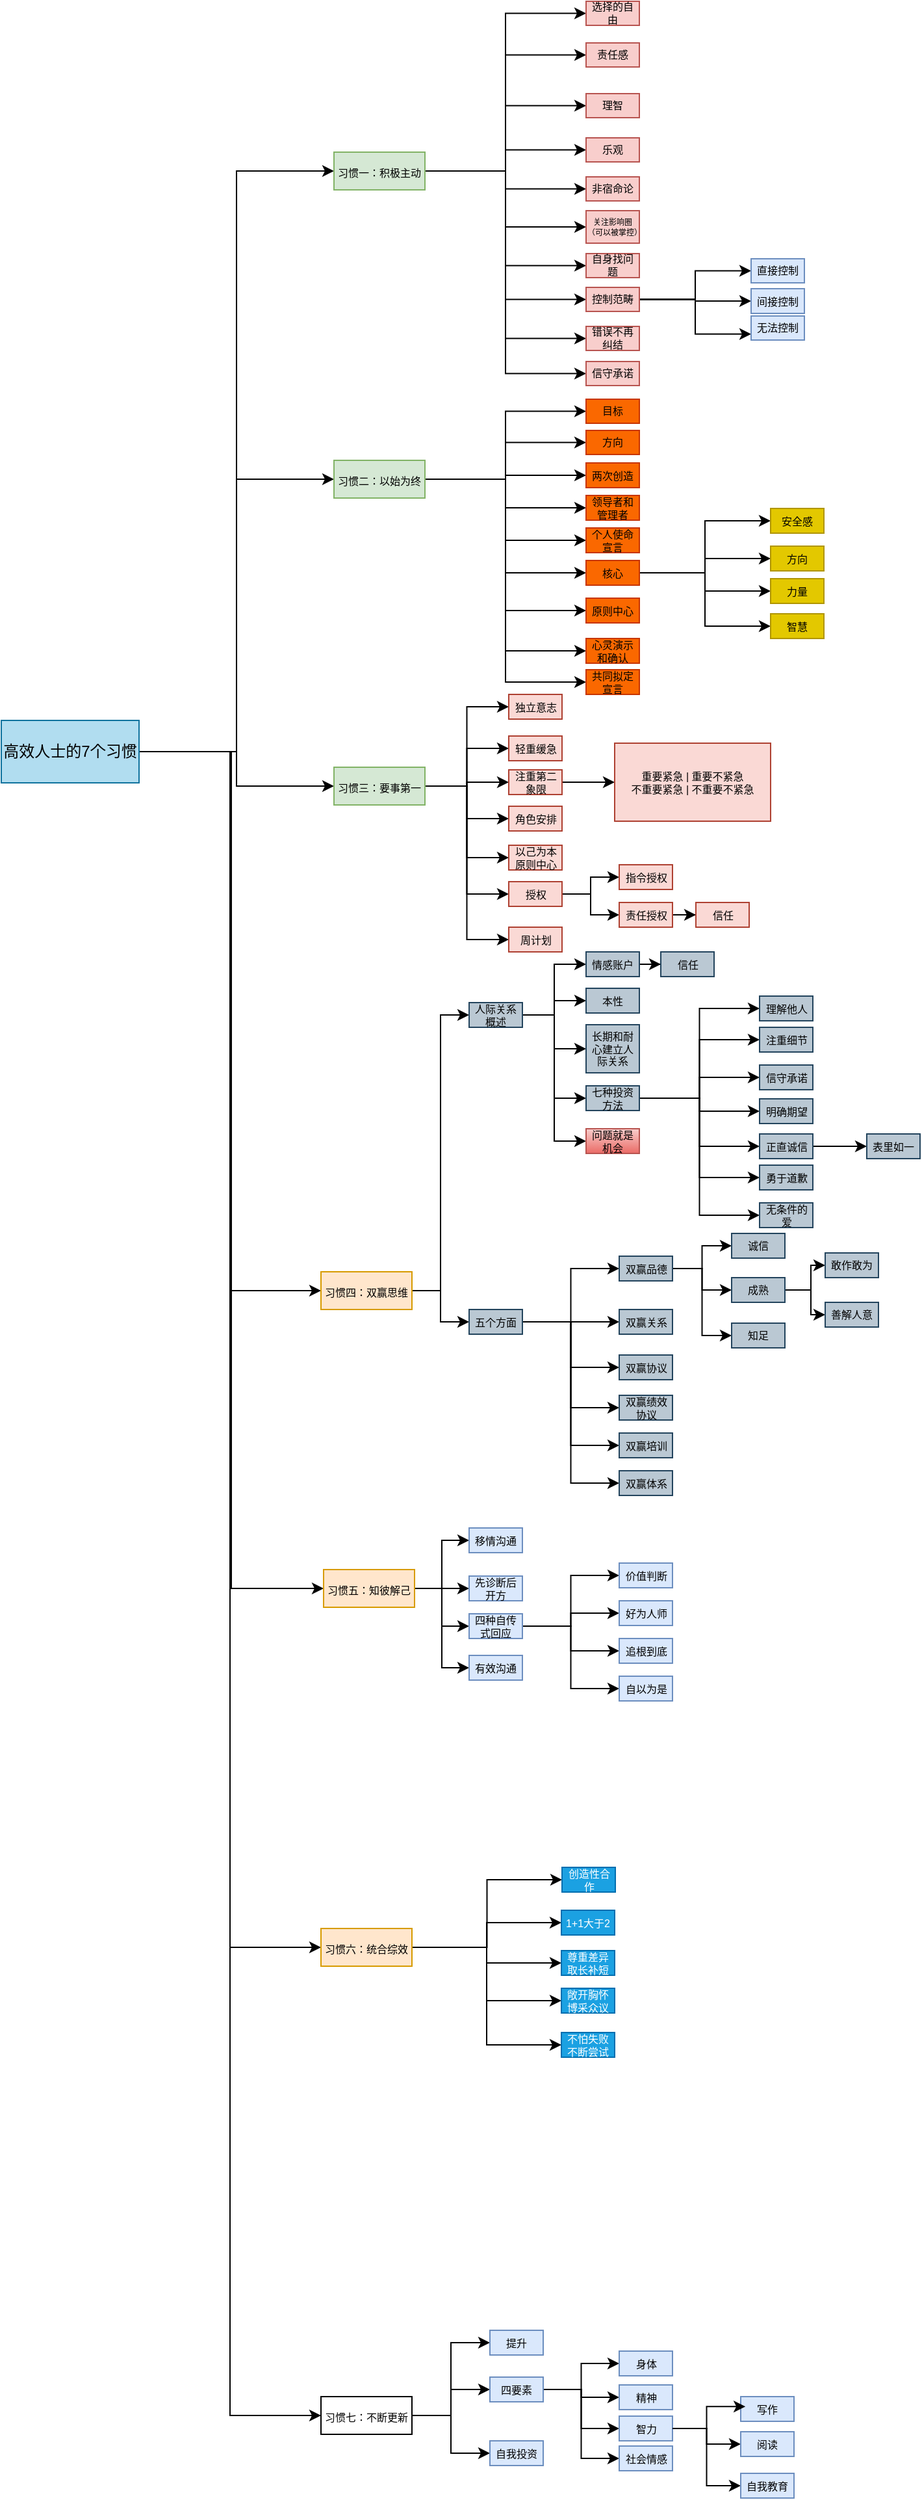 <mxfile border="50" scale="3" compressed="false" locked="false" version="26.0.4">
  <diagram name="Blank" id="YmL12bMKpDGza6XwsDPr">
    <mxGraphModel dx="1083" dy="755" grid="0" gridSize="10" guides="1" tooltips="1" connect="1" arrows="1" fold="1" page="0" pageScale="1" pageWidth="827" pageHeight="1169" background="none" math="1" shadow="0">
      <root>
        <mxCell id="X5NqExCQtvZxIxQ7pmgY-0" />
        <mxCell id="1" parent="X5NqExCQtvZxIxQ7pmgY-0" />
        <mxCell id="9J5O1KdrvS_7y9gN0SCT-68" style="edgeStyle=orthogonalEdgeStyle;rounded=0;orthogonalLoop=1;jettySize=auto;html=1;entryX=0;entryY=0.5;entryDx=0;entryDy=0;" parent="1" source="hY0gA2xcznP3lPXLT_NU-1" target="hY0gA2xcznP3lPXLT_NU-2" edge="1">
          <mxGeometry relative="1" as="geometry" />
        </mxCell>
        <mxCell id="9J5O1KdrvS_7y9gN0SCT-69" style="edgeStyle=orthogonalEdgeStyle;rounded=0;orthogonalLoop=1;jettySize=auto;html=1;entryX=0;entryY=0.5;entryDx=0;entryDy=0;" parent="1" source="hY0gA2xcznP3lPXLT_NU-1" target="hY0gA2xcznP3lPXLT_NU-4" edge="1">
          <mxGeometry relative="1" as="geometry" />
        </mxCell>
        <mxCell id="9J5O1KdrvS_7y9gN0SCT-70" style="edgeStyle=orthogonalEdgeStyle;rounded=0;orthogonalLoop=1;jettySize=auto;html=1;" parent="1" source="hY0gA2xcznP3lPXLT_NU-1" target="hY0gA2xcznP3lPXLT_NU-6" edge="1">
          <mxGeometry relative="1" as="geometry" />
        </mxCell>
        <mxCell id="9J5O1KdrvS_7y9gN0SCT-71" style="edgeStyle=orthogonalEdgeStyle;rounded=0;orthogonalLoop=1;jettySize=auto;html=1;entryX=0;entryY=0.5;entryDx=0;entryDy=0;" parent="1" source="hY0gA2xcznP3lPXLT_NU-1" target="hY0gA2xcznP3lPXLT_NU-8" edge="1">
          <mxGeometry relative="1" as="geometry" />
        </mxCell>
        <mxCell id="9J5O1KdrvS_7y9gN0SCT-72" style="edgeStyle=orthogonalEdgeStyle;rounded=0;orthogonalLoop=1;jettySize=auto;html=1;entryX=0;entryY=0.5;entryDx=0;entryDy=0;" parent="1" source="hY0gA2xcznP3lPXLT_NU-1" target="hY0gA2xcznP3lPXLT_NU-9" edge="1">
          <mxGeometry relative="1" as="geometry" />
        </mxCell>
        <mxCell id="9J5O1KdrvS_7y9gN0SCT-73" style="edgeStyle=orthogonalEdgeStyle;rounded=0;orthogonalLoop=1;jettySize=auto;html=1;entryX=0;entryY=0.5;entryDx=0;entryDy=0;" parent="1" source="hY0gA2xcznP3lPXLT_NU-1" target="hY0gA2xcznP3lPXLT_NU-10" edge="1">
          <mxGeometry relative="1" as="geometry" />
        </mxCell>
        <mxCell id="9J5O1KdrvS_7y9gN0SCT-74" style="edgeStyle=orthogonalEdgeStyle;rounded=0;orthogonalLoop=1;jettySize=auto;html=1;entryX=0;entryY=0.5;entryDx=0;entryDy=0;" parent="1" source="hY0gA2xcznP3lPXLT_NU-1" target="hY0gA2xcznP3lPXLT_NU-11" edge="1">
          <mxGeometry relative="1" as="geometry" />
        </mxCell>
        <mxCell id="hY0gA2xcznP3lPXLT_NU-1" value="高效人士的7个习惯" style="rounded=0;whiteSpace=wrap;html=1;fillColor=#b1ddf0;strokeColor=#10739e;" parent="1" vertex="1">
          <mxGeometry x="-67" y="206" width="106" height="48" as="geometry" />
        </mxCell>
        <mxCell id="9J5O1KdrvS_7y9gN0SCT-59" style="edgeStyle=orthogonalEdgeStyle;rounded=0;orthogonalLoop=1;jettySize=auto;html=1;entryX=0;entryY=0.5;entryDx=0;entryDy=0;" parent="1" source="hY0gA2xcznP3lPXLT_NU-2" target="9J5O1KdrvS_7y9gN0SCT-3" edge="1">
          <mxGeometry relative="1" as="geometry" />
        </mxCell>
        <mxCell id="9J5O1KdrvS_7y9gN0SCT-60" style="edgeStyle=orthogonalEdgeStyle;rounded=0;orthogonalLoop=1;jettySize=auto;html=1;entryX=0;entryY=0.5;entryDx=0;entryDy=0;" parent="1" source="hY0gA2xcznP3lPXLT_NU-2" target="9J5O1KdrvS_7y9gN0SCT-6" edge="1">
          <mxGeometry relative="1" as="geometry" />
        </mxCell>
        <mxCell id="9J5O1KdrvS_7y9gN0SCT-61" style="edgeStyle=orthogonalEdgeStyle;rounded=0;orthogonalLoop=1;jettySize=auto;html=1;entryX=0;entryY=0.5;entryDx=0;entryDy=0;" parent="1" source="hY0gA2xcznP3lPXLT_NU-2" target="9J5O1KdrvS_7y9gN0SCT-8" edge="1">
          <mxGeometry relative="1" as="geometry" />
        </mxCell>
        <mxCell id="9J5O1KdrvS_7y9gN0SCT-62" style="edgeStyle=orthogonalEdgeStyle;rounded=0;orthogonalLoop=1;jettySize=auto;html=1;entryX=0;entryY=0.5;entryDx=0;entryDy=0;" parent="1" source="hY0gA2xcznP3lPXLT_NU-2" target="9J5O1KdrvS_7y9gN0SCT-10" edge="1">
          <mxGeometry relative="1" as="geometry" />
        </mxCell>
        <mxCell id="9J5O1KdrvS_7y9gN0SCT-63" style="edgeStyle=orthogonalEdgeStyle;rounded=0;orthogonalLoop=1;jettySize=auto;html=1;entryX=0;entryY=0.5;entryDx=0;entryDy=0;" parent="1" source="hY0gA2xcznP3lPXLT_NU-2" target="9J5O1KdrvS_7y9gN0SCT-12" edge="1">
          <mxGeometry relative="1" as="geometry" />
        </mxCell>
        <mxCell id="9J5O1KdrvS_7y9gN0SCT-64" style="edgeStyle=orthogonalEdgeStyle;rounded=0;orthogonalLoop=1;jettySize=auto;html=1;entryX=0;entryY=0.5;entryDx=0;entryDy=0;" parent="1" source="hY0gA2xcznP3lPXLT_NU-2" target="9J5O1KdrvS_7y9gN0SCT-14" edge="1">
          <mxGeometry relative="1" as="geometry" />
        </mxCell>
        <mxCell id="9J5O1KdrvS_7y9gN0SCT-65" style="edgeStyle=orthogonalEdgeStyle;rounded=0;orthogonalLoop=1;jettySize=auto;html=1;entryX=0;entryY=0.5;entryDx=0;entryDy=0;" parent="1" source="hY0gA2xcznP3lPXLT_NU-2" target="9J5O1KdrvS_7y9gN0SCT-18" edge="1">
          <mxGeometry relative="1" as="geometry" />
        </mxCell>
        <mxCell id="9J5O1KdrvS_7y9gN0SCT-66" style="edgeStyle=orthogonalEdgeStyle;rounded=0;orthogonalLoop=1;jettySize=auto;html=1;entryX=0;entryY=0.5;entryDx=0;entryDy=0;" parent="1" source="hY0gA2xcznP3lPXLT_NU-2" target="9J5O1KdrvS_7y9gN0SCT-26" edge="1">
          <mxGeometry relative="1" as="geometry" />
        </mxCell>
        <mxCell id="9J5O1KdrvS_7y9gN0SCT-67" style="edgeStyle=orthogonalEdgeStyle;rounded=0;orthogonalLoop=1;jettySize=auto;html=1;entryX=0;entryY=0.5;entryDx=0;entryDy=0;" parent="1" source="hY0gA2xcznP3lPXLT_NU-2" target="9J5O1KdrvS_7y9gN0SCT-28" edge="1">
          <mxGeometry relative="1" as="geometry" />
        </mxCell>
        <mxCell id="9J5O1KdrvS_7y9gN0SCT-89" style="edgeStyle=orthogonalEdgeStyle;rounded=0;orthogonalLoop=1;jettySize=auto;html=1;entryX=0;entryY=0.5;entryDx=0;entryDy=0;" parent="1" source="hY0gA2xcznP3lPXLT_NU-2" target="9J5O1KdrvS_7y9gN0SCT-16" edge="1">
          <mxGeometry relative="1" as="geometry" />
        </mxCell>
        <mxCell id="hY0gA2xcznP3lPXLT_NU-2" value="&lt;font style=&quot;font-size: 8px;&quot;&gt;习惯一：积极主动&lt;/font&gt;" style="rounded=0;whiteSpace=wrap;html=1;fillColor=#d5e8d4;strokeColor=#82b366;" parent="1" vertex="1">
          <mxGeometry x="189" y="-231" width="70" height="29" as="geometry" />
        </mxCell>
        <mxCell id="9J5O1KdrvS_7y9gN0SCT-76" style="edgeStyle=orthogonalEdgeStyle;rounded=0;orthogonalLoop=1;jettySize=auto;html=1;entryX=0;entryY=0.5;entryDx=0;entryDy=0;" parent="1" source="hY0gA2xcznP3lPXLT_NU-4" target="9J5O1KdrvS_7y9gN0SCT-30" edge="1">
          <mxGeometry relative="1" as="geometry" />
        </mxCell>
        <mxCell id="9J5O1KdrvS_7y9gN0SCT-77" style="edgeStyle=orthogonalEdgeStyle;rounded=0;orthogonalLoop=1;jettySize=auto;html=1;entryX=0;entryY=0.5;entryDx=0;entryDy=0;" parent="1" source="hY0gA2xcznP3lPXLT_NU-4" target="9J5O1KdrvS_7y9gN0SCT-34" edge="1">
          <mxGeometry relative="1" as="geometry" />
        </mxCell>
        <mxCell id="9J5O1KdrvS_7y9gN0SCT-78" style="edgeStyle=orthogonalEdgeStyle;rounded=0;orthogonalLoop=1;jettySize=auto;html=1;entryX=0;entryY=0.5;entryDx=0;entryDy=0;" parent="1" source="hY0gA2xcznP3lPXLT_NU-4" target="9J5O1KdrvS_7y9gN0SCT-36" edge="1">
          <mxGeometry relative="1" as="geometry" />
        </mxCell>
        <mxCell id="9J5O1KdrvS_7y9gN0SCT-79" style="edgeStyle=orthogonalEdgeStyle;rounded=0;orthogonalLoop=1;jettySize=auto;html=1;entryX=0;entryY=0.5;entryDx=0;entryDy=0;" parent="1" source="hY0gA2xcznP3lPXLT_NU-4" target="9J5O1KdrvS_7y9gN0SCT-37" edge="1">
          <mxGeometry relative="1" as="geometry" />
        </mxCell>
        <mxCell id="9J5O1KdrvS_7y9gN0SCT-80" style="edgeStyle=orthogonalEdgeStyle;rounded=0;orthogonalLoop=1;jettySize=auto;html=1;entryX=0;entryY=0.5;entryDx=0;entryDy=0;" parent="1" source="hY0gA2xcznP3lPXLT_NU-4" target="9J5O1KdrvS_7y9gN0SCT-38" edge="1">
          <mxGeometry relative="1" as="geometry" />
        </mxCell>
        <mxCell id="9J5O1KdrvS_7y9gN0SCT-81" style="edgeStyle=orthogonalEdgeStyle;rounded=0;orthogonalLoop=1;jettySize=auto;html=1;entryX=0;entryY=0.5;entryDx=0;entryDy=0;" parent="1" source="hY0gA2xcznP3lPXLT_NU-4" target="9J5O1KdrvS_7y9gN0SCT-39" edge="1">
          <mxGeometry relative="1" as="geometry" />
        </mxCell>
        <mxCell id="9J5O1KdrvS_7y9gN0SCT-83" style="edgeStyle=orthogonalEdgeStyle;rounded=0;orthogonalLoop=1;jettySize=auto;html=1;entryX=0;entryY=0.5;entryDx=0;entryDy=0;" parent="1" source="hY0gA2xcznP3lPXLT_NU-4" target="9J5O1KdrvS_7y9gN0SCT-82" edge="1">
          <mxGeometry relative="1" as="geometry" />
        </mxCell>
        <mxCell id="9J5O1KdrvS_7y9gN0SCT-85" style="edgeStyle=orthogonalEdgeStyle;rounded=0;orthogonalLoop=1;jettySize=auto;html=1;entryX=0;entryY=0.5;entryDx=0;entryDy=0;" parent="1" source="hY0gA2xcznP3lPXLT_NU-4" target="9J5O1KdrvS_7y9gN0SCT-84" edge="1">
          <mxGeometry relative="1" as="geometry" />
        </mxCell>
        <mxCell id="9J5O1KdrvS_7y9gN0SCT-87" style="edgeStyle=orthogonalEdgeStyle;rounded=0;orthogonalLoop=1;jettySize=auto;html=1;entryX=0;entryY=0.5;entryDx=0;entryDy=0;" parent="1" source="hY0gA2xcznP3lPXLT_NU-4" target="9J5O1KdrvS_7y9gN0SCT-86" edge="1">
          <mxGeometry relative="1" as="geometry" />
        </mxCell>
        <mxCell id="hY0gA2xcznP3lPXLT_NU-4" value="&lt;font style=&quot;font-size: 8px;&quot;&gt;习惯二：以始为终&lt;/font&gt;" style="rounded=0;whiteSpace=wrap;html=1;fillColor=#d5e8d4;strokeColor=#82b366;" parent="1" vertex="1">
          <mxGeometry x="189" y="6" width="70" height="29" as="geometry" />
        </mxCell>
        <mxCell id="9J5O1KdrvS_7y9gN0SCT-93" style="edgeStyle=orthogonalEdgeStyle;rounded=0;orthogonalLoop=1;jettySize=auto;html=1;entryX=0;entryY=0.5;entryDx=0;entryDy=0;" parent="1" source="hY0gA2xcznP3lPXLT_NU-6" target="9J5O1KdrvS_7y9gN0SCT-91" edge="1">
          <mxGeometry relative="1" as="geometry" />
        </mxCell>
        <mxCell id="9J5O1KdrvS_7y9gN0SCT-96" style="edgeStyle=orthogonalEdgeStyle;rounded=0;orthogonalLoop=1;jettySize=auto;html=1;entryX=0;entryY=0.5;entryDx=0;entryDy=0;" parent="1" source="hY0gA2xcznP3lPXLT_NU-6" target="9J5O1KdrvS_7y9gN0SCT-95" edge="1">
          <mxGeometry relative="1" as="geometry" />
        </mxCell>
        <mxCell id="9J5O1KdrvS_7y9gN0SCT-97" style="edgeStyle=orthogonalEdgeStyle;rounded=0;orthogonalLoop=1;jettySize=auto;html=1;entryX=0;entryY=0.5;entryDx=0;entryDy=0;" parent="1" source="hY0gA2xcznP3lPXLT_NU-6" target="9J5O1KdrvS_7y9gN0SCT-94" edge="1">
          <mxGeometry relative="1" as="geometry" />
        </mxCell>
        <mxCell id="9J5O1KdrvS_7y9gN0SCT-99" style="edgeStyle=orthogonalEdgeStyle;rounded=0;orthogonalLoop=1;jettySize=auto;html=1;entryX=0;entryY=0.5;entryDx=0;entryDy=0;" parent="1" source="hY0gA2xcznP3lPXLT_NU-6" target="9J5O1KdrvS_7y9gN0SCT-90" edge="1">
          <mxGeometry relative="1" as="geometry" />
        </mxCell>
        <mxCell id="9J5O1KdrvS_7y9gN0SCT-103" style="edgeStyle=orthogonalEdgeStyle;rounded=0;orthogonalLoop=1;jettySize=auto;html=1;entryX=0;entryY=0.5;entryDx=0;entryDy=0;" parent="1" source="hY0gA2xcznP3lPXLT_NU-6" target="9J5O1KdrvS_7y9gN0SCT-102" edge="1">
          <mxGeometry relative="1" as="geometry" />
        </mxCell>
        <mxCell id="9J5O1KdrvS_7y9gN0SCT-105" style="edgeStyle=orthogonalEdgeStyle;rounded=0;orthogonalLoop=1;jettySize=auto;html=1;entryX=0;entryY=0.5;entryDx=0;entryDy=0;" parent="1" source="hY0gA2xcznP3lPXLT_NU-6" target="9J5O1KdrvS_7y9gN0SCT-104" edge="1">
          <mxGeometry relative="1" as="geometry" />
        </mxCell>
        <mxCell id="9J5O1KdrvS_7y9gN0SCT-113" style="edgeStyle=orthogonalEdgeStyle;rounded=0;orthogonalLoop=1;jettySize=auto;html=1;entryX=0;entryY=0.5;entryDx=0;entryDy=0;" parent="1" source="hY0gA2xcznP3lPXLT_NU-6" target="9J5O1KdrvS_7y9gN0SCT-112" edge="1">
          <mxGeometry relative="1" as="geometry" />
        </mxCell>
        <mxCell id="hY0gA2xcznP3lPXLT_NU-6" value="&lt;font style=&quot;font-size: 8px;&quot;&gt;习惯三：要事第一&lt;/font&gt;" style="rounded=0;whiteSpace=wrap;html=1;fillColor=#d5e8d4;strokeColor=#82b366;" parent="1" vertex="1">
          <mxGeometry x="189" y="242" width="70" height="29" as="geometry" />
        </mxCell>
        <mxCell id="9J5O1KdrvS_7y9gN0SCT-118" style="edgeStyle=orthogonalEdgeStyle;rounded=0;orthogonalLoop=1;jettySize=auto;html=1;entryX=0;entryY=0.5;entryDx=0;entryDy=0;exitX=1;exitY=0.5;exitDx=0;exitDy=0;" parent="1" source="9J5O1KdrvS_7y9gN0SCT-142" target="9J5O1KdrvS_7y9gN0SCT-114" edge="1">
          <mxGeometry relative="1" as="geometry" />
        </mxCell>
        <mxCell id="9J5O1KdrvS_7y9gN0SCT-119" style="edgeStyle=orthogonalEdgeStyle;rounded=0;orthogonalLoop=1;jettySize=auto;html=1;" parent="1" source="9J5O1KdrvS_7y9gN0SCT-142" target="9J5O1KdrvS_7y9gN0SCT-116" edge="1">
          <mxGeometry relative="1" as="geometry" />
        </mxCell>
        <mxCell id="9J5O1KdrvS_7y9gN0SCT-123" style="edgeStyle=orthogonalEdgeStyle;rounded=0;orthogonalLoop=1;jettySize=auto;html=1;exitX=1;exitY=0.5;exitDx=0;exitDy=0;" parent="1" source="9J5O1KdrvS_7y9gN0SCT-142" target="9J5O1KdrvS_7y9gN0SCT-122" edge="1">
          <mxGeometry relative="1" as="geometry" />
        </mxCell>
        <mxCell id="9J5O1KdrvS_7y9gN0SCT-125" style="edgeStyle=orthogonalEdgeStyle;rounded=0;orthogonalLoop=1;jettySize=auto;html=1;entryX=0;entryY=0.5;entryDx=0;entryDy=0;" parent="1" source="9J5O1KdrvS_7y9gN0SCT-142" target="9J5O1KdrvS_7y9gN0SCT-124" edge="1">
          <mxGeometry relative="1" as="geometry" />
        </mxCell>
        <mxCell id="9J5O1KdrvS_7y9gN0SCT-143" style="edgeStyle=orthogonalEdgeStyle;rounded=0;orthogonalLoop=1;jettySize=auto;html=1;entryX=0;entryY=0.5;entryDx=0;entryDy=0;" parent="1" source="hY0gA2xcznP3lPXLT_NU-8" target="9J5O1KdrvS_7y9gN0SCT-142" edge="1">
          <mxGeometry relative="1" as="geometry" />
        </mxCell>
        <mxCell id="9J5O1KdrvS_7y9gN0SCT-153" style="edgeStyle=orthogonalEdgeStyle;rounded=0;orthogonalLoop=1;jettySize=auto;html=1;" parent="1" source="hY0gA2xcznP3lPXLT_NU-8" target="9J5O1KdrvS_7y9gN0SCT-151" edge="1">
          <mxGeometry relative="1" as="geometry" />
        </mxCell>
        <mxCell id="hY0gA2xcznP3lPXLT_NU-8" value="&lt;font style=&quot;font-size: 8px;&quot;&gt;习惯四：双赢思维&lt;/font&gt;" style="rounded=0;whiteSpace=wrap;html=1;fillColor=#ffe6cc;strokeColor=#d79b00;" parent="1" vertex="1">
          <mxGeometry x="179" y="630" width="70" height="29" as="geometry" />
        </mxCell>
        <mxCell id="eB3ZfL70rU7U1Z9CnF9W-12" style="edgeStyle=orthogonalEdgeStyle;rounded=0;orthogonalLoop=1;jettySize=auto;html=1;entryX=0;entryY=0.5;entryDx=0;entryDy=0;" parent="1" source="hY0gA2xcznP3lPXLT_NU-9" target="eB3ZfL70rU7U1Z9CnF9W-1" edge="1">
          <mxGeometry relative="1" as="geometry" />
        </mxCell>
        <mxCell id="eB3ZfL70rU7U1Z9CnF9W-13" style="edgeStyle=orthogonalEdgeStyle;rounded=0;orthogonalLoop=1;jettySize=auto;html=1;entryX=0;entryY=0.5;entryDx=0;entryDy=0;" parent="1" source="hY0gA2xcznP3lPXLT_NU-9" target="eB3ZfL70rU7U1Z9CnF9W-2" edge="1">
          <mxGeometry relative="1" as="geometry" />
        </mxCell>
        <mxCell id="eB3ZfL70rU7U1Z9CnF9W-14" style="edgeStyle=orthogonalEdgeStyle;rounded=0;orthogonalLoop=1;jettySize=auto;html=1;entryX=0;entryY=0.5;entryDx=0;entryDy=0;" parent="1" source="hY0gA2xcznP3lPXLT_NU-9" target="eB3ZfL70rU7U1Z9CnF9W-3" edge="1">
          <mxGeometry relative="1" as="geometry" />
        </mxCell>
        <mxCell id="eB3ZfL70rU7U1Z9CnF9W-16" style="edgeStyle=orthogonalEdgeStyle;rounded=0;orthogonalLoop=1;jettySize=auto;html=1;entryX=0;entryY=0.5;entryDx=0;entryDy=0;" parent="1" source="hY0gA2xcznP3lPXLT_NU-9" target="eB3ZfL70rU7U1Z9CnF9W-15" edge="1">
          <mxGeometry relative="1" as="geometry" />
        </mxCell>
        <mxCell id="hY0gA2xcznP3lPXLT_NU-9" value="&lt;font style=&quot;font-size: 8px;&quot;&gt;习惯五：知彼解己&lt;/font&gt;" style="rounded=0;whiteSpace=wrap;html=1;fillColor=#ffe6cc;strokeColor=#d79b00;" parent="1" vertex="1">
          <mxGeometry x="181" y="859" width="70" height="29" as="geometry" />
        </mxCell>
        <mxCell id="8Q0vuXe4bYRWaap2WOF6-2" style="edgeStyle=orthogonalEdgeStyle;rounded=0;orthogonalLoop=1;jettySize=auto;html=1;entryX=0;entryY=0.5;entryDx=0;entryDy=0;" parent="1" source="hY0gA2xcznP3lPXLT_NU-10" target="eB3ZfL70rU7U1Z9CnF9W-18" edge="1">
          <mxGeometry relative="1" as="geometry" />
        </mxCell>
        <mxCell id="8Q0vuXe4bYRWaap2WOF6-3" style="edgeStyle=orthogonalEdgeStyle;rounded=0;orthogonalLoop=1;jettySize=auto;html=1;entryX=0;entryY=0.5;entryDx=0;entryDy=0;" parent="1" source="hY0gA2xcznP3lPXLT_NU-10" target="eB3ZfL70rU7U1Z9CnF9W-19" edge="1">
          <mxGeometry relative="1" as="geometry" />
        </mxCell>
        <mxCell id="8Q0vuXe4bYRWaap2WOF6-4" style="edgeStyle=orthogonalEdgeStyle;rounded=0;orthogonalLoop=1;jettySize=auto;html=1;entryX=0;entryY=0.5;entryDx=0;entryDy=0;" parent="1" source="hY0gA2xcznP3lPXLT_NU-10" target="eB3ZfL70rU7U1Z9CnF9W-20" edge="1">
          <mxGeometry relative="1" as="geometry" />
        </mxCell>
        <mxCell id="8Q0vuXe4bYRWaap2WOF6-5" style="edgeStyle=orthogonalEdgeStyle;rounded=0;orthogonalLoop=1;jettySize=auto;html=1;entryX=0;entryY=0.5;entryDx=0;entryDy=0;" parent="1" source="hY0gA2xcznP3lPXLT_NU-10" target="eB3ZfL70rU7U1Z9CnF9W-21" edge="1">
          <mxGeometry relative="1" as="geometry" />
        </mxCell>
        <mxCell id="8Q0vuXe4bYRWaap2WOF6-6" style="edgeStyle=orthogonalEdgeStyle;rounded=0;orthogonalLoop=1;jettySize=auto;html=1;entryX=0;entryY=0.5;entryDx=0;entryDy=0;" parent="1" source="hY0gA2xcznP3lPXLT_NU-10" target="eB3ZfL70rU7U1Z9CnF9W-17" edge="1">
          <mxGeometry relative="1" as="geometry" />
        </mxCell>
        <mxCell id="hY0gA2xcznP3lPXLT_NU-10" value="&lt;font style=&quot;font-size: 8px;&quot;&gt;习惯六：统合综效&lt;/font&gt;" style="rounded=0;whiteSpace=wrap;html=1;fillColor=#ffe6cc;strokeColor=#d79b00;" parent="1" vertex="1">
          <mxGeometry x="179" y="1135" width="70" height="29" as="geometry" />
        </mxCell>
        <mxCell id="5jt3ywFmo1zjkszmbFwB-15" style="edgeStyle=orthogonalEdgeStyle;rounded=0;orthogonalLoop=1;jettySize=auto;html=1;entryX=0;entryY=0.5;entryDx=0;entryDy=0;" edge="1" parent="1" source="hY0gA2xcznP3lPXLT_NU-11" target="5jt3ywFmo1zjkszmbFwB-1">
          <mxGeometry relative="1" as="geometry" />
        </mxCell>
        <mxCell id="5jt3ywFmo1zjkszmbFwB-17" style="edgeStyle=orthogonalEdgeStyle;rounded=0;orthogonalLoop=1;jettySize=auto;html=1;" edge="1" parent="1" source="hY0gA2xcznP3lPXLT_NU-11" target="5jt3ywFmo1zjkszmbFwB-2">
          <mxGeometry relative="1" as="geometry" />
        </mxCell>
        <mxCell id="5jt3ywFmo1zjkszmbFwB-19" style="edgeStyle=orthogonalEdgeStyle;rounded=0;orthogonalLoop=1;jettySize=auto;html=1;entryX=0;entryY=0.5;entryDx=0;entryDy=0;" edge="1" parent="1" source="hY0gA2xcznP3lPXLT_NU-11" target="5jt3ywFmo1zjkszmbFwB-18">
          <mxGeometry relative="1" as="geometry" />
        </mxCell>
        <mxCell id="hY0gA2xcznP3lPXLT_NU-11" value="&lt;font style=&quot;font-size: 8px;&quot;&gt;习惯七：不断更新&lt;/font&gt;" style="rounded=0;whiteSpace=wrap;html=1;" parent="1" vertex="1">
          <mxGeometry x="179" y="1495" width="70" height="29" as="geometry" />
        </mxCell>
        <mxCell id="9J5O1KdrvS_7y9gN0SCT-3" value="责任感" style="whiteSpace=wrap;html=1;fillColor=#f8cecc;strokeColor=#b85450;rounded=0;fontSize=8;" parent="1" vertex="1">
          <mxGeometry x="383" y="-315" width="41" height="18.5" as="geometry" />
        </mxCell>
        <mxCell id="9J5O1KdrvS_7y9gN0SCT-6" value="理智" style="whiteSpace=wrap;html=1;fillColor=#f8cecc;strokeColor=#b85450;rounded=0;fontSize=8;" parent="1" vertex="1">
          <mxGeometry x="383" y="-276" width="41" height="18.5" as="geometry" />
        </mxCell>
        <mxCell id="9J5O1KdrvS_7y9gN0SCT-8" value="乐观" style="whiteSpace=wrap;html=1;fillColor=#f8cecc;strokeColor=#b85450;rounded=0;fontSize=8;" parent="1" vertex="1">
          <mxGeometry x="383" y="-242" width="41" height="18.5" as="geometry" />
        </mxCell>
        <mxCell id="9J5O1KdrvS_7y9gN0SCT-10" value="非宿命论" style="whiteSpace=wrap;html=1;fillColor=#f8cecc;strokeColor=#b85450;rounded=0;fontSize=8;" parent="1" vertex="1">
          <mxGeometry x="383" y="-212" width="41" height="18.5" as="geometry" />
        </mxCell>
        <mxCell id="9J5O1KdrvS_7y9gN0SCT-12" value="关注影响圈（可以被掌控）" style="whiteSpace=wrap;html=1;fillColor=#f8cecc;strokeColor=#b85450;rounded=0;fontSize=6;" parent="1" vertex="1">
          <mxGeometry x="383" y="-186" width="41" height="25" as="geometry" />
        </mxCell>
        <mxCell id="9J5O1KdrvS_7y9gN0SCT-14" value="自身找问题" style="whiteSpace=wrap;html=1;fillColor=#f8cecc;strokeColor=#b85450;rounded=0;fontSize=8;" parent="1" vertex="1">
          <mxGeometry x="383" y="-153" width="41" height="18.5" as="geometry" />
        </mxCell>
        <mxCell id="9J5O1KdrvS_7y9gN0SCT-16" value="选择的自由" style="whiteSpace=wrap;html=1;fillColor=#f8cecc;strokeColor=#b85450;rounded=0;fontSize=8;" parent="1" vertex="1">
          <mxGeometry x="383" y="-347" width="41" height="18.5" as="geometry" />
        </mxCell>
        <mxCell id="9J5O1KdrvS_7y9gN0SCT-23" style="edgeStyle=orthogonalEdgeStyle;rounded=0;orthogonalLoop=1;jettySize=auto;html=1;entryX=0;entryY=0.5;entryDx=0;entryDy=0;" parent="1" source="9J5O1KdrvS_7y9gN0SCT-18" target="9J5O1KdrvS_7y9gN0SCT-20" edge="1">
          <mxGeometry relative="1" as="geometry" />
        </mxCell>
        <mxCell id="9J5O1KdrvS_7y9gN0SCT-24" style="edgeStyle=orthogonalEdgeStyle;rounded=0;orthogonalLoop=1;jettySize=auto;html=1;entryX=0;entryY=0.5;entryDx=0;entryDy=0;" parent="1" source="9J5O1KdrvS_7y9gN0SCT-18" target="9J5O1KdrvS_7y9gN0SCT-21" edge="1">
          <mxGeometry relative="1" as="geometry" />
        </mxCell>
        <mxCell id="9J5O1KdrvS_7y9gN0SCT-25" style="edgeStyle=orthogonalEdgeStyle;rounded=0;orthogonalLoop=1;jettySize=auto;html=1;entryX=0;entryY=0.75;entryDx=0;entryDy=0;" parent="1" source="9J5O1KdrvS_7y9gN0SCT-18" target="9J5O1KdrvS_7y9gN0SCT-22" edge="1">
          <mxGeometry relative="1" as="geometry" />
        </mxCell>
        <mxCell id="9J5O1KdrvS_7y9gN0SCT-18" value="控制范畴" style="whiteSpace=wrap;html=1;fillColor=#f8cecc;strokeColor=#b85450;rounded=0;fontSize=8;" parent="1" vertex="1">
          <mxGeometry x="383" y="-127" width="41" height="18.5" as="geometry" />
        </mxCell>
        <mxCell id="9J5O1KdrvS_7y9gN0SCT-20" value="直接控制" style="whiteSpace=wrap;html=1;fillColor=#dae8fc;strokeColor=#6c8ebf;rounded=0;fontSize=8;" parent="1" vertex="1">
          <mxGeometry x="510" y="-149" width="41" height="18.5" as="geometry" />
        </mxCell>
        <mxCell id="9J5O1KdrvS_7y9gN0SCT-21" value="间接控制" style="whiteSpace=wrap;html=1;fillColor=#dae8fc;strokeColor=#6c8ebf;rounded=0;fontSize=8;" parent="1" vertex="1">
          <mxGeometry x="510" y="-126" width="41" height="19" as="geometry" />
        </mxCell>
        <mxCell id="9J5O1KdrvS_7y9gN0SCT-22" value="无法控制" style="whiteSpace=wrap;html=1;fillColor=#dae8fc;strokeColor=#6c8ebf;rounded=0;fontSize=8;" parent="1" vertex="1">
          <mxGeometry x="510" y="-105" width="41" height="18.5" as="geometry" />
        </mxCell>
        <mxCell id="9J5O1KdrvS_7y9gN0SCT-26" value="错误不再纠结" style="whiteSpace=wrap;html=1;fillColor=#f8cecc;strokeColor=#b85450;rounded=0;fontSize=8;" parent="1" vertex="1">
          <mxGeometry x="383" y="-97" width="41" height="18.5" as="geometry" />
        </mxCell>
        <mxCell id="9J5O1KdrvS_7y9gN0SCT-28" value="信守承诺" style="whiteSpace=wrap;html=1;fillColor=#f8cecc;strokeColor=#b85450;rounded=0;fontSize=8;" parent="1" vertex="1">
          <mxGeometry x="383" y="-70" width="41" height="18.5" as="geometry" />
        </mxCell>
        <mxCell id="9J5O1KdrvS_7y9gN0SCT-30" value="目标" style="whiteSpace=wrap;html=1;fillColor=#fa6800;strokeColor=#C73500;rounded=0;fontSize=8;fontColor=#000000;" parent="1" vertex="1">
          <mxGeometry x="383" y="-41" width="41" height="18.5" as="geometry" />
        </mxCell>
        <mxCell id="9J5O1KdrvS_7y9gN0SCT-34" value="方向" style="whiteSpace=wrap;html=1;fillColor=#fa6800;strokeColor=#C73500;rounded=0;fontSize=8;fontColor=#000000;" parent="1" vertex="1">
          <mxGeometry x="383" y="-17" width="41" height="18.5" as="geometry" />
        </mxCell>
        <mxCell id="9J5O1KdrvS_7y9gN0SCT-36" value="两次创造" style="whiteSpace=wrap;html=1;fillColor=#fa6800;strokeColor=#C73500;rounded=0;fontSize=8;fontColor=#000000;" parent="1" vertex="1">
          <mxGeometry x="383" y="8" width="41" height="19" as="geometry" />
        </mxCell>
        <mxCell id="9J5O1KdrvS_7y9gN0SCT-37" value="领导者和管理者" style="whiteSpace=wrap;html=1;fillColor=#fa6800;strokeColor=#C73500;rounded=0;fontSize=8;fontColor=#000000;" parent="1" vertex="1">
          <mxGeometry x="383" y="33" width="41" height="19" as="geometry" />
        </mxCell>
        <mxCell id="9J5O1KdrvS_7y9gN0SCT-38" value="个人使命宣言" style="whiteSpace=wrap;html=1;fillColor=#fa6800;strokeColor=#C73500;rounded=0;fontSize=8;fontColor=#000000;" parent="1" vertex="1">
          <mxGeometry x="383" y="58" width="41" height="19" as="geometry" />
        </mxCell>
        <mxCell id="9J5O1KdrvS_7y9gN0SCT-47" style="edgeStyle=orthogonalEdgeStyle;rounded=0;orthogonalLoop=1;jettySize=auto;html=1;entryX=0;entryY=0.5;entryDx=0;entryDy=0;" parent="1" source="9J5O1KdrvS_7y9gN0SCT-39" target="9J5O1KdrvS_7y9gN0SCT-40" edge="1">
          <mxGeometry relative="1" as="geometry" />
        </mxCell>
        <mxCell id="9J5O1KdrvS_7y9gN0SCT-49" style="edgeStyle=orthogonalEdgeStyle;rounded=0;orthogonalLoop=1;jettySize=auto;html=1;" parent="1" source="9J5O1KdrvS_7y9gN0SCT-39" target="9J5O1KdrvS_7y9gN0SCT-43" edge="1">
          <mxGeometry relative="1" as="geometry" />
        </mxCell>
        <mxCell id="9J5O1KdrvS_7y9gN0SCT-50" style="edgeStyle=orthogonalEdgeStyle;rounded=0;orthogonalLoop=1;jettySize=auto;html=1;entryX=0;entryY=0.5;entryDx=0;entryDy=0;" parent="1" source="9J5O1KdrvS_7y9gN0SCT-39" target="9J5O1KdrvS_7y9gN0SCT-42" edge="1">
          <mxGeometry relative="1" as="geometry" />
        </mxCell>
        <mxCell id="9J5O1KdrvS_7y9gN0SCT-51" style="edgeStyle=orthogonalEdgeStyle;rounded=0;orthogonalLoop=1;jettySize=auto;html=1;entryX=0;entryY=0.5;entryDx=0;entryDy=0;" parent="1" source="9J5O1KdrvS_7y9gN0SCT-39" target="9J5O1KdrvS_7y9gN0SCT-41" edge="1">
          <mxGeometry relative="1" as="geometry" />
        </mxCell>
        <mxCell id="9J5O1KdrvS_7y9gN0SCT-39" value="核心" style="whiteSpace=wrap;html=1;fillColor=#fa6800;strokeColor=#C73500;rounded=0;fontSize=8;fontColor=#000000;" parent="1" vertex="1">
          <mxGeometry x="383" y="83" width="41" height="19" as="geometry" />
        </mxCell>
        <mxCell id="9J5O1KdrvS_7y9gN0SCT-40" value="安全感" style="whiteSpace=wrap;html=1;fillColor=#e3c800;strokeColor=#B09500;rounded=0;fontSize=8;fontColor=#000000;" parent="1" vertex="1">
          <mxGeometry x="525" y="43" width="41" height="19" as="geometry" />
        </mxCell>
        <mxCell id="9J5O1KdrvS_7y9gN0SCT-41" value="智慧" style="whiteSpace=wrap;html=1;fillColor=#e3c800;strokeColor=#B09500;rounded=0;fontSize=8;fontColor=#000000;" parent="1" vertex="1">
          <mxGeometry x="525" y="124" width="41" height="19" as="geometry" />
        </mxCell>
        <mxCell id="9J5O1KdrvS_7y9gN0SCT-42" value="力量" style="whiteSpace=wrap;html=1;fillColor=#e3c800;strokeColor=#B09500;rounded=0;fontSize=8;fontColor=#000000;" parent="1" vertex="1">
          <mxGeometry x="525" y="97" width="41" height="19" as="geometry" />
        </mxCell>
        <mxCell id="9J5O1KdrvS_7y9gN0SCT-43" value="方向" style="whiteSpace=wrap;html=1;fillColor=#e3c800;strokeColor=#B09500;rounded=0;fontSize=8;fontColor=#000000;" parent="1" vertex="1">
          <mxGeometry x="525" y="72" width="41" height="19" as="geometry" />
        </mxCell>
        <mxCell id="9J5O1KdrvS_7y9gN0SCT-82" value="原则中心" style="whiteSpace=wrap;html=1;fillColor=#fa6800;strokeColor=#C73500;rounded=0;fontSize=8;fontColor=#000000;" parent="1" vertex="1">
          <mxGeometry x="383" y="112" width="41" height="19" as="geometry" />
        </mxCell>
        <mxCell id="9J5O1KdrvS_7y9gN0SCT-84" value="心灵演示和确认" style="whiteSpace=wrap;html=1;fillColor=#fa6800;strokeColor=#C73500;rounded=0;fontSize=8;fontColor=#000000;" parent="1" vertex="1">
          <mxGeometry x="383" y="143" width="41" height="19" as="geometry" />
        </mxCell>
        <mxCell id="9J5O1KdrvS_7y9gN0SCT-86" value="共同拟定宣言" style="whiteSpace=wrap;html=1;fillColor=#fa6800;strokeColor=#C73500;rounded=0;fontSize=8;fontColor=#000000;" parent="1" vertex="1">
          <mxGeometry x="383" y="167" width="41" height="19" as="geometry" />
        </mxCell>
        <mxCell id="9J5O1KdrvS_7y9gN0SCT-90" value="独立意志" style="whiteSpace=wrap;html=1;fillColor=#fad9d5;strokeColor=#ae4132;rounded=0;fontSize=8;" parent="1" vertex="1">
          <mxGeometry x="323.5" y="186" width="41" height="19" as="geometry" />
        </mxCell>
        <mxCell id="9J5O1KdrvS_7y9gN0SCT-91" value="轻重缓急" style="whiteSpace=wrap;html=1;fillColor=#fad9d5;strokeColor=#ae4132;rounded=0;fontSize=8;" parent="1" vertex="1">
          <mxGeometry x="323.5" y="218" width="41" height="19" as="geometry" />
        </mxCell>
        <mxCell id="9J5O1KdrvS_7y9gN0SCT-94" value="角色安排" style="whiteSpace=wrap;html=1;fillColor=#fad9d5;strokeColor=#ae4132;rounded=0;fontSize=8;" parent="1" vertex="1">
          <mxGeometry x="323.5" y="272" width="41" height="19" as="geometry" />
        </mxCell>
        <mxCell id="9J5O1KdrvS_7y9gN0SCT-101" value="" style="edgeStyle=orthogonalEdgeStyle;rounded=0;orthogonalLoop=1;jettySize=auto;html=1;" parent="1" source="9J5O1KdrvS_7y9gN0SCT-95" target="9J5O1KdrvS_7y9gN0SCT-100" edge="1">
          <mxGeometry relative="1" as="geometry" />
        </mxCell>
        <mxCell id="9J5O1KdrvS_7y9gN0SCT-95" value="注重第二象限" style="whiteSpace=wrap;html=1;fillColor=#fad9d5;strokeColor=#ae4132;rounded=0;fontSize=8;" parent="1" vertex="1">
          <mxGeometry x="323.5" y="244" width="41" height="19" as="geometry" />
        </mxCell>
        <mxCell id="9J5O1KdrvS_7y9gN0SCT-100" value="重要紧急 | 重要不紧急&lt;br&gt;不重要紧急 | 不重要不紧急" style="whiteSpace=wrap;html=1;fontSize=8;fillColor=#fad9d5;strokeColor=#ae4132;rounded=0;" parent="1" vertex="1">
          <mxGeometry x="405" y="223.5" width="120" height="60" as="geometry" />
        </mxCell>
        <mxCell id="9J5O1KdrvS_7y9gN0SCT-102" value="以己为本&lt;br&gt;原则中心" style="whiteSpace=wrap;html=1;fillColor=#fad9d5;strokeColor=#ae4132;rounded=0;fontSize=8;" parent="1" vertex="1">
          <mxGeometry x="323.5" y="302" width="41" height="19" as="geometry" />
        </mxCell>
        <mxCell id="9J5O1KdrvS_7y9gN0SCT-108" style="edgeStyle=orthogonalEdgeStyle;rounded=0;orthogonalLoop=1;jettySize=auto;html=1;entryX=0;entryY=0.5;entryDx=0;entryDy=0;" parent="1" source="9J5O1KdrvS_7y9gN0SCT-104" target="9J5O1KdrvS_7y9gN0SCT-106" edge="1">
          <mxGeometry relative="1" as="geometry" />
        </mxCell>
        <mxCell id="9J5O1KdrvS_7y9gN0SCT-109" style="edgeStyle=orthogonalEdgeStyle;rounded=0;orthogonalLoop=1;jettySize=auto;html=1;" parent="1" source="9J5O1KdrvS_7y9gN0SCT-104" target="9J5O1KdrvS_7y9gN0SCT-107" edge="1">
          <mxGeometry relative="1" as="geometry" />
        </mxCell>
        <mxCell id="9J5O1KdrvS_7y9gN0SCT-104" value="授权" style="whiteSpace=wrap;html=1;fillColor=#fad9d5;strokeColor=#ae4132;rounded=0;fontSize=8;" parent="1" vertex="1">
          <mxGeometry x="323.5" y="330" width="41" height="19" as="geometry" />
        </mxCell>
        <mxCell id="9J5O1KdrvS_7y9gN0SCT-106" value="指令授权" style="whiteSpace=wrap;html=1;fillColor=#fad9d5;strokeColor=#ae4132;rounded=0;fontSize=8;" parent="1" vertex="1">
          <mxGeometry x="408.5" y="317" width="41" height="19" as="geometry" />
        </mxCell>
        <mxCell id="9J5O1KdrvS_7y9gN0SCT-111" style="edgeStyle=orthogonalEdgeStyle;rounded=0;orthogonalLoop=1;jettySize=auto;html=1;entryX=0;entryY=0.5;entryDx=0;entryDy=0;" parent="1" source="9J5O1KdrvS_7y9gN0SCT-107" target="9J5O1KdrvS_7y9gN0SCT-110" edge="1">
          <mxGeometry relative="1" as="geometry" />
        </mxCell>
        <mxCell id="9J5O1KdrvS_7y9gN0SCT-107" value="责任授权" style="whiteSpace=wrap;html=1;fillColor=#fad9d5;strokeColor=#ae4132;rounded=0;fontSize=8;" parent="1" vertex="1">
          <mxGeometry x="408.5" y="346" width="41" height="19" as="geometry" />
        </mxCell>
        <mxCell id="9J5O1KdrvS_7y9gN0SCT-110" value="信任" style="whiteSpace=wrap;html=1;fillColor=#fad9d5;strokeColor=#ae4132;rounded=0;fontSize=8;" parent="1" vertex="1">
          <mxGeometry x="467.5" y="346" width="41" height="19" as="geometry" />
        </mxCell>
        <mxCell id="9J5O1KdrvS_7y9gN0SCT-112" value="周计划" style="whiteSpace=wrap;html=1;fillColor=#fad9d5;strokeColor=#ae4132;rounded=0;fontSize=8;" parent="1" vertex="1">
          <mxGeometry x="323.5" y="365" width="41" height="19" as="geometry" />
        </mxCell>
        <mxCell id="9J5O1KdrvS_7y9gN0SCT-120" style="edgeStyle=orthogonalEdgeStyle;rounded=0;orthogonalLoop=1;jettySize=auto;html=1;" parent="1" source="9J5O1KdrvS_7y9gN0SCT-114" target="9J5O1KdrvS_7y9gN0SCT-117" edge="1">
          <mxGeometry relative="1" as="geometry" />
        </mxCell>
        <mxCell id="9J5O1KdrvS_7y9gN0SCT-114" value="情感账户" style="whiteSpace=wrap;html=1;fillColor=#bac8d3;strokeColor=#23445d;rounded=0;fontSize=8;" parent="1" vertex="1">
          <mxGeometry x="383" y="384" width="41" height="19" as="geometry" />
        </mxCell>
        <mxCell id="9J5O1KdrvS_7y9gN0SCT-116" value="本性" style="whiteSpace=wrap;html=1;fillColor=#bac8d3;strokeColor=#23445d;rounded=0;fontSize=8;" parent="1" vertex="1">
          <mxGeometry x="383" y="412" width="41" height="19" as="geometry" />
        </mxCell>
        <mxCell id="9J5O1KdrvS_7y9gN0SCT-117" value="信任" style="whiteSpace=wrap;html=1;fillColor=#bac8d3;strokeColor=#23445d;rounded=0;fontSize=8;" parent="1" vertex="1">
          <mxGeometry x="440.5" y="384" width="41" height="19" as="geometry" />
        </mxCell>
        <mxCell id="9J5O1KdrvS_7y9gN0SCT-122" value="长期和耐心建立人际关系" style="whiteSpace=wrap;html=1;fillColor=#bac8d3;strokeColor=#23445d;rounded=0;fontSize=8;" parent="1" vertex="1">
          <mxGeometry x="383" y="440" width="41" height="37" as="geometry" />
        </mxCell>
        <mxCell id="9J5O1KdrvS_7y9gN0SCT-135" style="edgeStyle=orthogonalEdgeStyle;rounded=0;orthogonalLoop=1;jettySize=auto;html=1;entryX=0;entryY=0.5;entryDx=0;entryDy=0;" parent="1" source="9J5O1KdrvS_7y9gN0SCT-124" target="9J5O1KdrvS_7y9gN0SCT-126" edge="1">
          <mxGeometry relative="1" as="geometry" />
        </mxCell>
        <mxCell id="9J5O1KdrvS_7y9gN0SCT-136" style="edgeStyle=orthogonalEdgeStyle;rounded=0;orthogonalLoop=1;jettySize=auto;html=1;entryX=0;entryY=0.5;entryDx=0;entryDy=0;" parent="1" source="9J5O1KdrvS_7y9gN0SCT-124" target="9J5O1KdrvS_7y9gN0SCT-127" edge="1">
          <mxGeometry relative="1" as="geometry" />
        </mxCell>
        <mxCell id="9J5O1KdrvS_7y9gN0SCT-137" style="edgeStyle=orthogonalEdgeStyle;rounded=0;orthogonalLoop=1;jettySize=auto;html=1;entryX=0;entryY=0.5;entryDx=0;entryDy=0;" parent="1" source="9J5O1KdrvS_7y9gN0SCT-124" target="9J5O1KdrvS_7y9gN0SCT-128" edge="1">
          <mxGeometry relative="1" as="geometry" />
        </mxCell>
        <mxCell id="9J5O1KdrvS_7y9gN0SCT-138" style="edgeStyle=orthogonalEdgeStyle;rounded=0;orthogonalLoop=1;jettySize=auto;html=1;entryX=0;entryY=0.5;entryDx=0;entryDy=0;" parent="1" source="9J5O1KdrvS_7y9gN0SCT-124" target="9J5O1KdrvS_7y9gN0SCT-129" edge="1">
          <mxGeometry relative="1" as="geometry" />
        </mxCell>
        <mxCell id="9J5O1KdrvS_7y9gN0SCT-139" style="edgeStyle=orthogonalEdgeStyle;rounded=0;orthogonalLoop=1;jettySize=auto;html=1;entryX=0;entryY=0.5;entryDx=0;entryDy=0;" parent="1" source="9J5O1KdrvS_7y9gN0SCT-124" target="9J5O1KdrvS_7y9gN0SCT-130" edge="1">
          <mxGeometry relative="1" as="geometry" />
        </mxCell>
        <mxCell id="9J5O1KdrvS_7y9gN0SCT-140" style="edgeStyle=orthogonalEdgeStyle;rounded=0;orthogonalLoop=1;jettySize=auto;html=1;entryX=0;entryY=0.5;entryDx=0;entryDy=0;" parent="1" source="9J5O1KdrvS_7y9gN0SCT-124" target="9J5O1KdrvS_7y9gN0SCT-133" edge="1">
          <mxGeometry relative="1" as="geometry" />
        </mxCell>
        <mxCell id="9J5O1KdrvS_7y9gN0SCT-141" style="edgeStyle=orthogonalEdgeStyle;rounded=0;orthogonalLoop=1;jettySize=auto;html=1;entryX=0;entryY=0.5;entryDx=0;entryDy=0;" parent="1" source="9J5O1KdrvS_7y9gN0SCT-124" target="9J5O1KdrvS_7y9gN0SCT-134" edge="1">
          <mxGeometry relative="1" as="geometry" />
        </mxCell>
        <mxCell id="9J5O1KdrvS_7y9gN0SCT-124" value="七种投资方法" style="whiteSpace=wrap;html=1;fillColor=#bac8d3;strokeColor=#23445d;rounded=0;fontSize=8;" parent="1" vertex="1">
          <mxGeometry x="383" y="487" width="41" height="19" as="geometry" />
        </mxCell>
        <mxCell id="9J5O1KdrvS_7y9gN0SCT-126" value="理解他人" style="whiteSpace=wrap;html=1;fillColor=#bac8d3;strokeColor=#23445d;rounded=0;fontSize=8;" parent="1" vertex="1">
          <mxGeometry x="516.5" y="418" width="41" height="19" as="geometry" />
        </mxCell>
        <mxCell id="9J5O1KdrvS_7y9gN0SCT-127" value="注重细节" style="whiteSpace=wrap;html=1;fillColor=#bac8d3;strokeColor=#23445d;rounded=0;fontSize=8;" parent="1" vertex="1">
          <mxGeometry x="516.5" y="442" width="41" height="19" as="geometry" />
        </mxCell>
        <mxCell id="9J5O1KdrvS_7y9gN0SCT-128" value="信守承诺" style="whiteSpace=wrap;html=1;fillColor=#bac8d3;strokeColor=#23445d;rounded=0;fontSize=8;" parent="1" vertex="1">
          <mxGeometry x="516.5" y="471" width="41" height="19" as="geometry" />
        </mxCell>
        <mxCell id="9J5O1KdrvS_7y9gN0SCT-129" value="明确期望" style="whiteSpace=wrap;html=1;fillColor=#bac8d3;strokeColor=#23445d;rounded=0;fontSize=8;" parent="1" vertex="1">
          <mxGeometry x="516.5" y="497" width="41" height="19" as="geometry" />
        </mxCell>
        <mxCell id="9J5O1KdrvS_7y9gN0SCT-150" style="edgeStyle=orthogonalEdgeStyle;rounded=0;orthogonalLoop=1;jettySize=auto;html=1;" parent="1" source="9J5O1KdrvS_7y9gN0SCT-130" target="9J5O1KdrvS_7y9gN0SCT-131" edge="1">
          <mxGeometry relative="1" as="geometry" />
        </mxCell>
        <mxCell id="9J5O1KdrvS_7y9gN0SCT-130" value="正直诚信" style="whiteSpace=wrap;html=1;fillColor=#bac8d3;strokeColor=#23445d;rounded=0;fontSize=8;" parent="1" vertex="1">
          <mxGeometry x="516.5" y="524" width="41" height="19" as="geometry" />
        </mxCell>
        <mxCell id="9J5O1KdrvS_7y9gN0SCT-131" value="表里如一" style="whiteSpace=wrap;html=1;fillColor=#bac8d3;strokeColor=#23445d;rounded=0;fontSize=8;" parent="1" vertex="1">
          <mxGeometry x="599" y="524" width="41" height="19" as="geometry" />
        </mxCell>
        <mxCell id="9J5O1KdrvS_7y9gN0SCT-133" value="勇于道歉" style="whiteSpace=wrap;html=1;fillColor=#bac8d3;strokeColor=#23445d;rounded=0;fontSize=8;" parent="1" vertex="1">
          <mxGeometry x="516.5" y="548" width="41" height="19" as="geometry" />
        </mxCell>
        <mxCell id="9J5O1KdrvS_7y9gN0SCT-134" value="无条件的爱" style="whiteSpace=wrap;html=1;fillColor=#bac8d3;strokeColor=#23445d;rounded=0;fontSize=8;" parent="1" vertex="1">
          <mxGeometry x="516.5" y="577" width="41" height="19" as="geometry" />
        </mxCell>
        <mxCell id="9J5O1KdrvS_7y9gN0SCT-145" style="edgeStyle=orthogonalEdgeStyle;rounded=0;orthogonalLoop=1;jettySize=auto;html=1;entryX=0;entryY=0.5;entryDx=0;entryDy=0;" parent="1" source="9J5O1KdrvS_7y9gN0SCT-142" target="9J5O1KdrvS_7y9gN0SCT-144" edge="1">
          <mxGeometry relative="1" as="geometry" />
        </mxCell>
        <mxCell id="9J5O1KdrvS_7y9gN0SCT-142" value="人际关系概述" style="whiteSpace=wrap;html=1;fillColor=#bac8d3;strokeColor=#23445d;rounded=0;fontSize=8;" parent="1" vertex="1">
          <mxGeometry x="293" y="423" width="41" height="19" as="geometry" />
        </mxCell>
        <mxCell id="9J5O1KdrvS_7y9gN0SCT-144" value="问题就是机会" style="whiteSpace=wrap;html=1;fillColor=#f8cecc;strokeColor=#b85450;rounded=0;fontSize=8;gradientColor=#ea6b66;" parent="1" vertex="1">
          <mxGeometry x="383" y="520" width="41" height="19" as="geometry" />
        </mxCell>
        <mxCell id="9J5O1KdrvS_7y9gN0SCT-166" style="edgeStyle=orthogonalEdgeStyle;rounded=0;orthogonalLoop=1;jettySize=auto;html=1;entryX=0;entryY=0.5;entryDx=0;entryDy=0;" parent="1" source="9J5O1KdrvS_7y9gN0SCT-151" target="9J5O1KdrvS_7y9gN0SCT-154" edge="1">
          <mxGeometry relative="1" as="geometry" />
        </mxCell>
        <mxCell id="9J5O1KdrvS_7y9gN0SCT-171" style="edgeStyle=orthogonalEdgeStyle;rounded=0;orthogonalLoop=1;jettySize=auto;html=1;entryX=0;entryY=0.5;entryDx=0;entryDy=0;" parent="1" source="9J5O1KdrvS_7y9gN0SCT-151" target="9J5O1KdrvS_7y9gN0SCT-169" edge="1">
          <mxGeometry relative="1" as="geometry" />
        </mxCell>
        <mxCell id="9J5O1KdrvS_7y9gN0SCT-172" style="edgeStyle=orthogonalEdgeStyle;rounded=0;orthogonalLoop=1;jettySize=auto;html=1;entryX=0;entryY=0.5;entryDx=0;entryDy=0;" parent="1" source="9J5O1KdrvS_7y9gN0SCT-151" target="9J5O1KdrvS_7y9gN0SCT-170" edge="1">
          <mxGeometry relative="1" as="geometry" />
        </mxCell>
        <mxCell id="DufW2FXoceuYZ3ebrSCO-5" style="edgeStyle=orthogonalEdgeStyle;rounded=0;orthogonalLoop=1;jettySize=auto;html=1;entryX=0;entryY=0.5;entryDx=0;entryDy=0;" parent="1" source="9J5O1KdrvS_7y9gN0SCT-151" target="DufW2FXoceuYZ3ebrSCO-1" edge="1">
          <mxGeometry relative="1" as="geometry" />
        </mxCell>
        <mxCell id="DufW2FXoceuYZ3ebrSCO-6" style="edgeStyle=orthogonalEdgeStyle;rounded=0;orthogonalLoop=1;jettySize=auto;html=1;entryX=0;entryY=0.5;entryDx=0;entryDy=0;" parent="1" source="9J5O1KdrvS_7y9gN0SCT-151" target="DufW2FXoceuYZ3ebrSCO-2" edge="1">
          <mxGeometry relative="1" as="geometry" />
        </mxCell>
        <mxCell id="DufW2FXoceuYZ3ebrSCO-7" style="edgeStyle=orthogonalEdgeStyle;rounded=0;orthogonalLoop=1;jettySize=auto;html=1;entryX=0;entryY=0.5;entryDx=0;entryDy=0;" parent="1" source="9J5O1KdrvS_7y9gN0SCT-151" target="DufW2FXoceuYZ3ebrSCO-3" edge="1">
          <mxGeometry relative="1" as="geometry" />
        </mxCell>
        <mxCell id="9J5O1KdrvS_7y9gN0SCT-151" value="五个方面" style="whiteSpace=wrap;html=1;fillColor=#bac8d3;strokeColor=#23445d;rounded=0;fontSize=8;" parent="1" vertex="1">
          <mxGeometry x="293" y="659" width="41" height="19" as="geometry" />
        </mxCell>
        <mxCell id="9J5O1KdrvS_7y9gN0SCT-163" style="edgeStyle=orthogonalEdgeStyle;rounded=0;orthogonalLoop=1;jettySize=auto;html=1;entryX=0;entryY=0.5;entryDx=0;entryDy=0;" parent="1" source="9J5O1KdrvS_7y9gN0SCT-154" target="9J5O1KdrvS_7y9gN0SCT-161" edge="1">
          <mxGeometry relative="1" as="geometry" />
        </mxCell>
        <mxCell id="9J5O1KdrvS_7y9gN0SCT-164" style="edgeStyle=orthogonalEdgeStyle;rounded=0;orthogonalLoop=1;jettySize=auto;html=1;entryX=0;entryY=0.5;entryDx=0;entryDy=0;" parent="1" source="9J5O1KdrvS_7y9gN0SCT-154" target="9J5O1KdrvS_7y9gN0SCT-155" edge="1">
          <mxGeometry relative="1" as="geometry" />
        </mxCell>
        <mxCell id="9J5O1KdrvS_7y9gN0SCT-168" style="edgeStyle=orthogonalEdgeStyle;rounded=0;orthogonalLoop=1;jettySize=auto;html=1;entryX=0;entryY=0.5;entryDx=0;entryDy=0;" parent="1" source="9J5O1KdrvS_7y9gN0SCT-154" target="9J5O1KdrvS_7y9gN0SCT-167" edge="1">
          <mxGeometry relative="1" as="geometry" />
        </mxCell>
        <mxCell id="9J5O1KdrvS_7y9gN0SCT-154" value="双赢品德" style="whiteSpace=wrap;html=1;fillColor=#bac8d3;strokeColor=#23445d;rounded=0;fontSize=8;" parent="1" vertex="1">
          <mxGeometry x="408.5" y="618" width="41" height="19" as="geometry" />
        </mxCell>
        <mxCell id="9J5O1KdrvS_7y9gN0SCT-159" style="edgeStyle=orthogonalEdgeStyle;rounded=0;orthogonalLoop=1;jettySize=auto;html=1;entryX=0;entryY=0.5;entryDx=0;entryDy=0;" parent="1" source="9J5O1KdrvS_7y9gN0SCT-155" target="9J5O1KdrvS_7y9gN0SCT-156" edge="1">
          <mxGeometry relative="1" as="geometry" />
        </mxCell>
        <mxCell id="9J5O1KdrvS_7y9gN0SCT-160" style="edgeStyle=orthogonalEdgeStyle;rounded=0;orthogonalLoop=1;jettySize=auto;html=1;entryX=0;entryY=0.5;entryDx=0;entryDy=0;" parent="1" source="9J5O1KdrvS_7y9gN0SCT-155" target="9J5O1KdrvS_7y9gN0SCT-157" edge="1">
          <mxGeometry relative="1" as="geometry" />
        </mxCell>
        <mxCell id="9J5O1KdrvS_7y9gN0SCT-155" value="成熟" style="whiteSpace=wrap;html=1;fillColor=#bac8d3;strokeColor=#23445d;rounded=0;fontSize=8;" parent="1" vertex="1">
          <mxGeometry x="495" y="634.5" width="41" height="19" as="geometry" />
        </mxCell>
        <mxCell id="9J5O1KdrvS_7y9gN0SCT-156" value="敢作敢为" style="whiteSpace=wrap;html=1;fillColor=#bac8d3;strokeColor=#23445d;rounded=0;fontSize=8;" parent="1" vertex="1">
          <mxGeometry x="567" y="615.5" width="41" height="19" as="geometry" />
        </mxCell>
        <mxCell id="9J5O1KdrvS_7y9gN0SCT-157" value="善解人意" style="whiteSpace=wrap;html=1;fillColor=#bac8d3;strokeColor=#23445d;rounded=0;fontSize=8;" parent="1" vertex="1">
          <mxGeometry x="567" y="653.5" width="41" height="19" as="geometry" />
        </mxCell>
        <mxCell id="9J5O1KdrvS_7y9gN0SCT-161" value="诚信" style="whiteSpace=wrap;html=1;fillColor=#bac8d3;strokeColor=#23445d;rounded=0;fontSize=8;" parent="1" vertex="1">
          <mxGeometry x="495" y="600.5" width="41" height="19" as="geometry" />
        </mxCell>
        <mxCell id="9J5O1KdrvS_7y9gN0SCT-167" value="知足" style="whiteSpace=wrap;html=1;fillColor=#bac8d3;strokeColor=#23445d;rounded=0;fontSize=8;" parent="1" vertex="1">
          <mxGeometry x="495" y="669.5" width="41" height="19" as="geometry" />
        </mxCell>
        <mxCell id="9J5O1KdrvS_7y9gN0SCT-169" value="双赢关系" style="whiteSpace=wrap;html=1;fillColor=#bac8d3;strokeColor=#23445d;rounded=0;fontSize=8;" parent="1" vertex="1">
          <mxGeometry x="408.5" y="659" width="41" height="19" as="geometry" />
        </mxCell>
        <mxCell id="9J5O1KdrvS_7y9gN0SCT-170" value="双赢协议" style="whiteSpace=wrap;html=1;fillColor=#bac8d3;strokeColor=#23445d;rounded=0;fontSize=8;" parent="1" vertex="1">
          <mxGeometry x="408.5" y="694" width="41" height="19" as="geometry" />
        </mxCell>
        <mxCell id="DufW2FXoceuYZ3ebrSCO-1" value="双赢绩效协议" style="whiteSpace=wrap;html=1;fillColor=#bac8d3;strokeColor=#23445d;rounded=0;fontSize=8;" parent="1" vertex="1">
          <mxGeometry x="408.5" y="725" width="41" height="19" as="geometry" />
        </mxCell>
        <mxCell id="DufW2FXoceuYZ3ebrSCO-2" value="双赢培训" style="whiteSpace=wrap;html=1;fillColor=#bac8d3;strokeColor=#23445d;rounded=0;fontSize=8;" parent="1" vertex="1">
          <mxGeometry x="408.5" y="754" width="41" height="19" as="geometry" />
        </mxCell>
        <mxCell id="DufW2FXoceuYZ3ebrSCO-3" value="双赢体系" style="whiteSpace=wrap;html=1;fillColor=#bac8d3;strokeColor=#23445d;rounded=0;fontSize=8;" parent="1" vertex="1">
          <mxGeometry x="408.5" y="783" width="41" height="19" as="geometry" />
        </mxCell>
        <mxCell id="eB3ZfL70rU7U1Z9CnF9W-1" value="移情沟通" style="whiteSpace=wrap;html=1;fillColor=#dae8fc;strokeColor=#6c8ebf;rounded=0;fontSize=8;" parent="1" vertex="1">
          <mxGeometry x="293" y="827" width="41" height="19" as="geometry" />
        </mxCell>
        <mxCell id="eB3ZfL70rU7U1Z9CnF9W-2" value="先诊断后开方" style="whiteSpace=wrap;html=1;fillColor=#dae8fc;strokeColor=#6c8ebf;rounded=0;fontSize=8;" parent="1" vertex="1">
          <mxGeometry x="293" y="864" width="41" height="19" as="geometry" />
        </mxCell>
        <mxCell id="eB3ZfL70rU7U1Z9CnF9W-8" style="edgeStyle=orthogonalEdgeStyle;rounded=0;orthogonalLoop=1;jettySize=auto;html=1;entryX=0;entryY=0.5;entryDx=0;entryDy=0;" parent="1" source="eB3ZfL70rU7U1Z9CnF9W-3" target="eB3ZfL70rU7U1Z9CnF9W-4" edge="1">
          <mxGeometry relative="1" as="geometry" />
        </mxCell>
        <mxCell id="eB3ZfL70rU7U1Z9CnF9W-9" style="edgeStyle=orthogonalEdgeStyle;rounded=0;orthogonalLoop=1;jettySize=auto;html=1;entryX=0;entryY=0.5;entryDx=0;entryDy=0;" parent="1" source="eB3ZfL70rU7U1Z9CnF9W-3" target="eB3ZfL70rU7U1Z9CnF9W-5" edge="1">
          <mxGeometry relative="1" as="geometry" />
        </mxCell>
        <mxCell id="eB3ZfL70rU7U1Z9CnF9W-10" style="edgeStyle=orthogonalEdgeStyle;rounded=0;orthogonalLoop=1;jettySize=auto;html=1;entryX=0;entryY=0.5;entryDx=0;entryDy=0;" parent="1" source="eB3ZfL70rU7U1Z9CnF9W-3" target="eB3ZfL70rU7U1Z9CnF9W-7" edge="1">
          <mxGeometry relative="1" as="geometry" />
        </mxCell>
        <mxCell id="eB3ZfL70rU7U1Z9CnF9W-11" style="edgeStyle=orthogonalEdgeStyle;rounded=0;orthogonalLoop=1;jettySize=auto;html=1;entryX=0;entryY=0.5;entryDx=0;entryDy=0;" parent="1" source="eB3ZfL70rU7U1Z9CnF9W-3" target="eB3ZfL70rU7U1Z9CnF9W-6" edge="1">
          <mxGeometry relative="1" as="geometry" />
        </mxCell>
        <mxCell id="eB3ZfL70rU7U1Z9CnF9W-3" value="四种自传式回应" style="whiteSpace=wrap;html=1;fillColor=#dae8fc;strokeColor=#6c8ebf;rounded=0;fontSize=8;" parent="1" vertex="1">
          <mxGeometry x="293" y="893" width="41" height="19" as="geometry" />
        </mxCell>
        <mxCell id="eB3ZfL70rU7U1Z9CnF9W-4" value="价值判断" style="whiteSpace=wrap;html=1;fillColor=#dae8fc;strokeColor=#6c8ebf;rounded=0;fontSize=8;" parent="1" vertex="1">
          <mxGeometry x="408.5" y="854" width="41" height="19" as="geometry" />
        </mxCell>
        <mxCell id="eB3ZfL70rU7U1Z9CnF9W-5" value="好为人师" style="whiteSpace=wrap;html=1;fillColor=#dae8fc;strokeColor=#6c8ebf;rounded=0;fontSize=8;" parent="1" vertex="1">
          <mxGeometry x="408.5" y="883" width="41" height="19" as="geometry" />
        </mxCell>
        <mxCell id="eB3ZfL70rU7U1Z9CnF9W-6" value="自以为是" style="whiteSpace=wrap;html=1;fillColor=#dae8fc;strokeColor=#6c8ebf;rounded=0;fontSize=8;" parent="1" vertex="1">
          <mxGeometry x="408.5" y="941" width="41" height="19" as="geometry" />
        </mxCell>
        <mxCell id="eB3ZfL70rU7U1Z9CnF9W-7" value="追根到底" style="whiteSpace=wrap;html=1;fillColor=#dae8fc;strokeColor=#6c8ebf;rounded=0;fontSize=8;" parent="1" vertex="1">
          <mxGeometry x="408.5" y="912" width="41" height="19" as="geometry" />
        </mxCell>
        <mxCell id="eB3ZfL70rU7U1Z9CnF9W-15" value="有效沟通" style="whiteSpace=wrap;html=1;fillColor=#dae8fc;strokeColor=#6c8ebf;rounded=0;fontSize=8;" parent="1" vertex="1">
          <mxGeometry x="293" y="925" width="41" height="19" as="geometry" />
        </mxCell>
        <mxCell id="eB3ZfL70rU7U1Z9CnF9W-17" value="创造性合作" style="whiteSpace=wrap;html=1;fillColor=#1ba1e2;strokeColor=#006EAF;rounded=0;fontSize=8;fontColor=#ffffff;" parent="1" vertex="1">
          <mxGeometry x="364.5" y="1088" width="41" height="19" as="geometry" />
        </mxCell>
        <mxCell id="eB3ZfL70rU7U1Z9CnF9W-18" value="1+1大于2" style="whiteSpace=wrap;html=1;fillColor=#1ba1e2;strokeColor=#006EAF;rounded=0;fontSize=8;fontColor=#ffffff;" parent="1" vertex="1">
          <mxGeometry x="364" y="1121" width="41" height="19" as="geometry" />
        </mxCell>
        <mxCell id="eB3ZfL70rU7U1Z9CnF9W-19" value="尊重差异取长补短" style="whiteSpace=wrap;html=1;fillColor=#1ba1e2;strokeColor=#006EAF;rounded=0;fontSize=8;fontColor=#ffffff;" parent="1" vertex="1">
          <mxGeometry x="364" y="1152" width="41" height="19" as="geometry" />
        </mxCell>
        <mxCell id="eB3ZfL70rU7U1Z9CnF9W-20" value="敞开胸怀&lt;div&gt;博采众议&lt;/div&gt;" style="whiteSpace=wrap;html=1;fillColor=#1ba1e2;strokeColor=#006EAF;rounded=0;fontSize=8;fontColor=#ffffff;" parent="1" vertex="1">
          <mxGeometry x="364" y="1181" width="41" height="19" as="geometry" />
        </mxCell>
        <mxCell id="eB3ZfL70rU7U1Z9CnF9W-21" value="不怕失败&lt;div&gt;不断尝试&lt;/div&gt;" style="whiteSpace=wrap;html=1;fillColor=#1ba1e2;strokeColor=#006EAF;rounded=0;fontSize=8;fontColor=#ffffff;" parent="1" vertex="1">
          <mxGeometry x="364" y="1215" width="41" height="19" as="geometry" />
        </mxCell>
        <mxCell id="5jt3ywFmo1zjkszmbFwB-1" value="提升" style="whiteSpace=wrap;html=1;fillColor=#dae8fc;strokeColor=#6c8ebf;rounded=0;fontSize=8;" vertex="1" parent="1">
          <mxGeometry x="309" y="1444" width="41" height="19" as="geometry" />
        </mxCell>
        <mxCell id="5jt3ywFmo1zjkszmbFwB-9" style="edgeStyle=orthogonalEdgeStyle;rounded=0;orthogonalLoop=1;jettySize=auto;html=1;entryX=0;entryY=0.5;entryDx=0;entryDy=0;" edge="1" parent="1" source="5jt3ywFmo1zjkszmbFwB-2" target="5jt3ywFmo1zjkszmbFwB-5">
          <mxGeometry relative="1" as="geometry" />
        </mxCell>
        <mxCell id="5jt3ywFmo1zjkszmbFwB-10" style="edgeStyle=orthogonalEdgeStyle;rounded=0;orthogonalLoop=1;jettySize=auto;html=1;" edge="1" parent="1" source="5jt3ywFmo1zjkszmbFwB-2" target="5jt3ywFmo1zjkszmbFwB-6">
          <mxGeometry relative="1" as="geometry" />
        </mxCell>
        <mxCell id="5jt3ywFmo1zjkszmbFwB-11" style="edgeStyle=orthogonalEdgeStyle;rounded=0;orthogonalLoop=1;jettySize=auto;html=1;entryX=0;entryY=0.5;entryDx=0;entryDy=0;" edge="1" parent="1" source="5jt3ywFmo1zjkszmbFwB-2" target="5jt3ywFmo1zjkszmbFwB-7">
          <mxGeometry relative="1" as="geometry" />
        </mxCell>
        <mxCell id="5jt3ywFmo1zjkszmbFwB-12" style="edgeStyle=orthogonalEdgeStyle;rounded=0;orthogonalLoop=1;jettySize=auto;html=1;entryX=0;entryY=0.5;entryDx=0;entryDy=0;" edge="1" parent="1" source="5jt3ywFmo1zjkszmbFwB-2" target="5jt3ywFmo1zjkszmbFwB-8">
          <mxGeometry relative="1" as="geometry" />
        </mxCell>
        <mxCell id="5jt3ywFmo1zjkszmbFwB-2" value="四要素" style="whiteSpace=wrap;html=1;fillColor=#dae8fc;strokeColor=#6c8ebf;rounded=0;fontSize=8;" vertex="1" parent="1">
          <mxGeometry x="309" y="1480" width="41" height="19" as="geometry" />
        </mxCell>
        <mxCell id="5jt3ywFmo1zjkszmbFwB-4" value="身体" style="whiteSpace=wrap;html=1;fillColor=#dae8fc;strokeColor=#6c8ebf;rounded=0;fontSize=8;" vertex="1" parent="1">
          <mxGeometry x="408.5" y="1460" width="41" height="19" as="geometry" />
        </mxCell>
        <mxCell id="5jt3ywFmo1zjkszmbFwB-5" value="身体" style="whiteSpace=wrap;html=1;fillColor=#dae8fc;strokeColor=#6c8ebf;rounded=0;fontSize=8;" vertex="1" parent="1">
          <mxGeometry x="408.5" y="1460" width="41" height="19" as="geometry" />
        </mxCell>
        <mxCell id="5jt3ywFmo1zjkszmbFwB-6" value="精神" style="whiteSpace=wrap;html=1;fillColor=#dae8fc;strokeColor=#6c8ebf;rounded=0;fontSize=8;" vertex="1" parent="1">
          <mxGeometry x="408.5" y="1486" width="41" height="19" as="geometry" />
        </mxCell>
        <mxCell id="5jt3ywFmo1zjkszmbFwB-24" style="edgeStyle=orthogonalEdgeStyle;rounded=0;orthogonalLoop=1;jettySize=auto;html=1;" edge="1" parent="1" source="5jt3ywFmo1zjkszmbFwB-7" target="5jt3ywFmo1zjkszmbFwB-21">
          <mxGeometry relative="1" as="geometry" />
        </mxCell>
        <mxCell id="5jt3ywFmo1zjkszmbFwB-25" style="edgeStyle=orthogonalEdgeStyle;rounded=0;orthogonalLoop=1;jettySize=auto;html=1;entryX=0;entryY=0.5;entryDx=0;entryDy=0;" edge="1" parent="1" source="5jt3ywFmo1zjkszmbFwB-7" target="5jt3ywFmo1zjkszmbFwB-22">
          <mxGeometry relative="1" as="geometry" />
        </mxCell>
        <mxCell id="5jt3ywFmo1zjkszmbFwB-7" value="智力" style="whiteSpace=wrap;html=1;fillColor=#dae8fc;strokeColor=#6c8ebf;rounded=0;fontSize=8;" vertex="1" parent="1">
          <mxGeometry x="408.5" y="1510" width="41" height="19" as="geometry" />
        </mxCell>
        <mxCell id="5jt3ywFmo1zjkszmbFwB-8" value="社会情感" style="whiteSpace=wrap;html=1;fillColor=#dae8fc;strokeColor=#6c8ebf;rounded=0;fontSize=8;" vertex="1" parent="1">
          <mxGeometry x="408.5" y="1533" width="41" height="19" as="geometry" />
        </mxCell>
        <mxCell id="5jt3ywFmo1zjkszmbFwB-18" value="自我投资" style="whiteSpace=wrap;html=1;fillColor=#dae8fc;strokeColor=#6c8ebf;rounded=0;fontSize=8;" vertex="1" parent="1">
          <mxGeometry x="309" y="1529" width="41" height="19" as="geometry" />
        </mxCell>
        <mxCell id="5jt3ywFmo1zjkszmbFwB-20" value="写作" style="whiteSpace=wrap;html=1;fillColor=#dae8fc;strokeColor=#6c8ebf;rounded=0;fontSize=8;" vertex="1" parent="1">
          <mxGeometry x="502" y="1495" width="41" height="19" as="geometry" />
        </mxCell>
        <mxCell id="5jt3ywFmo1zjkszmbFwB-21" value="阅读" style="whiteSpace=wrap;html=1;fillColor=#dae8fc;strokeColor=#6c8ebf;rounded=0;fontSize=8;" vertex="1" parent="1">
          <mxGeometry x="502" y="1522" width="41" height="19" as="geometry" />
        </mxCell>
        <mxCell id="5jt3ywFmo1zjkszmbFwB-22" value="自我教育" style="whiteSpace=wrap;html=1;fillColor=#dae8fc;strokeColor=#6c8ebf;rounded=0;fontSize=8;" vertex="1" parent="1">
          <mxGeometry x="502" y="1554" width="41" height="19" as="geometry" />
        </mxCell>
        <mxCell id="5jt3ywFmo1zjkszmbFwB-23" style="edgeStyle=orthogonalEdgeStyle;rounded=0;orthogonalLoop=1;jettySize=auto;html=1;entryX=0.087;entryY=0.401;entryDx=0;entryDy=0;entryPerimeter=0;" edge="1" parent="1" source="5jt3ywFmo1zjkszmbFwB-7" target="5jt3ywFmo1zjkszmbFwB-20">
          <mxGeometry relative="1" as="geometry" />
        </mxCell>
      </root>
    </mxGraphModel>
  </diagram>
</mxfile>
